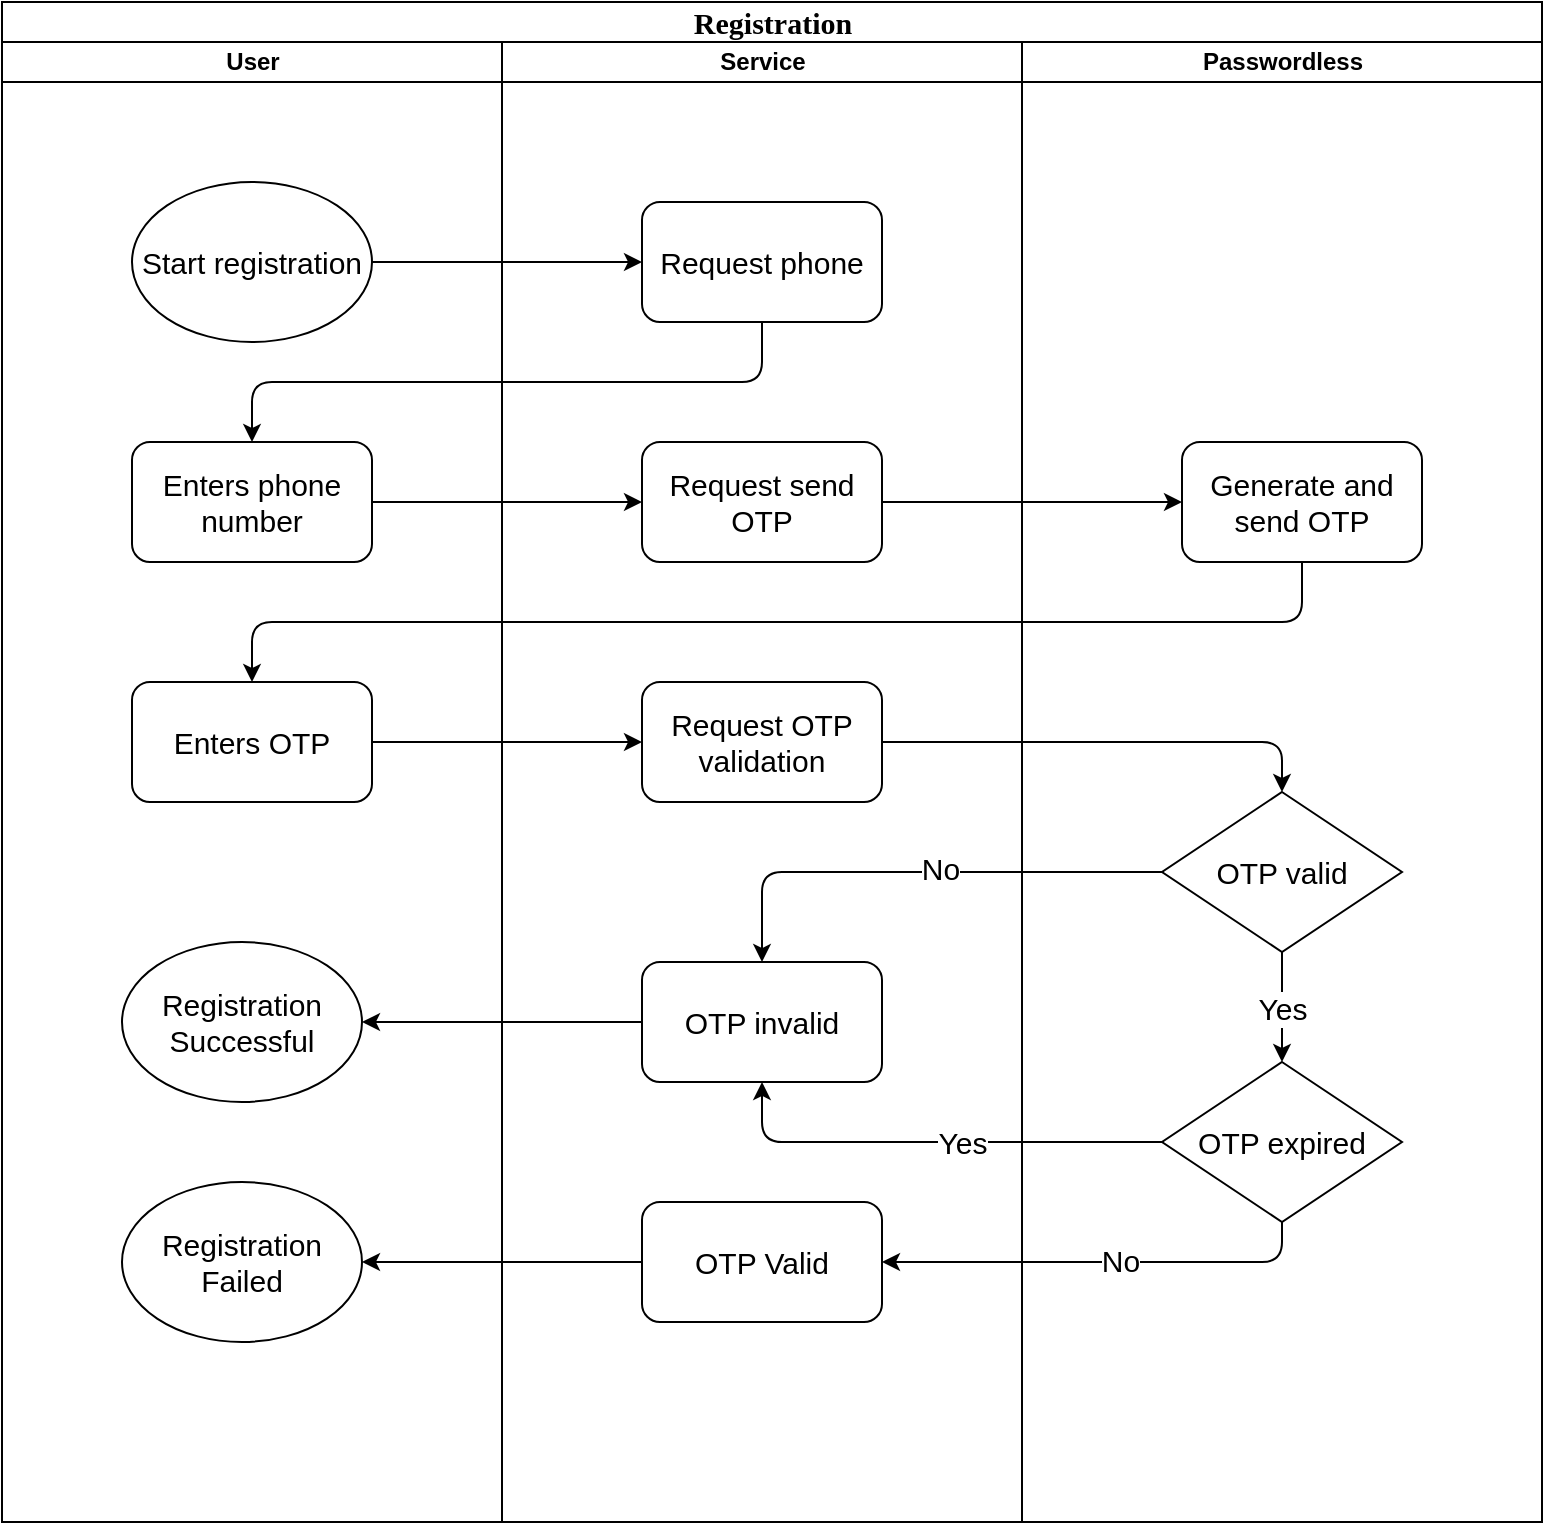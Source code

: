 <mxfile version="10.9.3"><diagram name="Page-1" id="74e2e168-ea6b-b213-b513-2b3c1d86103e"><mxGraphModel dx="1426" dy="722" grid="1" gridSize="10" guides="1" tooltips="1" connect="1" arrows="1" fold="1" page="1" pageScale="1" pageWidth="1100" pageHeight="850" background="#ffffff" math="0" shadow="0"><root><mxCell id="0"/><mxCell id="1" parent="0"/><mxCell id="77e6c97f196da883-1" value="Registration" style="swimlane;html=1;childLayout=stackLayout;startSize=20;rounded=0;shadow=0;labelBackgroundColor=none;strokeColor=#000000;strokeWidth=1;fillColor=#ffffff;fontFamily=Verdana;fontSize=15;fontColor=#000000;align=center;" parent="1" vertex="1"><mxGeometry x="80" y="30" width="770" height="760" as="geometry"/></mxCell><mxCell id="77e6c97f196da883-2" value="User" style="swimlane;html=1;startSize=20;" parent="77e6c97f196da883-1" vertex="1"><mxGeometry y="20" width="250" height="740" as="geometry"/></mxCell><mxCell id="cBrOCSwOHWIjhw5bIsix-4" value="Enters phone number" style="rounded=1;whiteSpace=wrap;html=1;fontSize=15;" vertex="1" parent="77e6c97f196da883-2"><mxGeometry x="65" y="200" width="120" height="60" as="geometry"/></mxCell><mxCell id="cBrOCSwOHWIjhw5bIsix-13" value="Enters OTP" style="rounded=1;whiteSpace=wrap;html=1;fontSize=15;" vertex="1" parent="77e6c97f196da883-2"><mxGeometry x="65" y="320" width="120" height="60" as="geometry"/></mxCell><mxCell id="cBrOCSwOHWIjhw5bIsix-34" value="" style="edgeStyle=segmentEdgeStyle;endArrow=classic;html=1;fontSize=15;exitX=0;exitY=0.5;exitDx=0;exitDy=0;" edge="1" parent="77e6c97f196da883-2" source="cBrOCSwOHWIjhw5bIsix-25"><mxGeometry width="50" height="50" relative="1" as="geometry"><mxPoint x="100" y="650" as="sourcePoint"/><mxPoint x="180" y="490" as="targetPoint"/></mxGeometry></mxCell><mxCell id="cBrOCSwOHWIjhw5bIsix-44" value="Start registration" style="ellipse;whiteSpace=wrap;html=1;fontSize=15;" vertex="1" parent="77e6c97f196da883-2"><mxGeometry x="65" y="70" width="120" height="80" as="geometry"/></mxCell><mxCell id="cBrOCSwOHWIjhw5bIsix-45" value="Registration Successful" style="ellipse;whiteSpace=wrap;html=1;fontSize=15;" vertex="1" parent="77e6c97f196da883-2"><mxGeometry x="60" y="450" width="120" height="80" as="geometry"/></mxCell><mxCell id="cBrOCSwOHWIjhw5bIsix-46" value="Registration Failed" style="ellipse;whiteSpace=wrap;html=1;fontSize=15;" vertex="1" parent="77e6c97f196da883-2"><mxGeometry x="60" y="570" width="120" height="80" as="geometry"/></mxCell><mxCell id="77e6c97f196da883-3" value="Service" style="swimlane;html=1;startSize=20;" parent="77e6c97f196da883-1" vertex="1"><mxGeometry x="250" y="20" width="260" height="740" as="geometry"/></mxCell><mxCell id="cBrOCSwOHWIjhw5bIsix-2" value="Request phone" style="rounded=1;whiteSpace=wrap;html=1;fontSize=15;" vertex="1" parent="77e6c97f196da883-3"><mxGeometry x="70" y="80" width="120" height="60" as="geometry"/></mxCell><mxCell id="cBrOCSwOHWIjhw5bIsix-6" value="Request send OTP" style="rounded=1;whiteSpace=wrap;html=1;fontSize=15;" vertex="1" parent="77e6c97f196da883-3"><mxGeometry x="70" y="200" width="120" height="60" as="geometry"/></mxCell><mxCell id="cBrOCSwOHWIjhw5bIsix-16" value="Request OTP validation" style="rounded=1;whiteSpace=wrap;html=1;fontSize=15;" vertex="1" parent="77e6c97f196da883-3"><mxGeometry x="70" y="320" width="120" height="60" as="geometry"/></mxCell><mxCell id="cBrOCSwOHWIjhw5bIsix-25" value="OTP invalid" style="rounded=1;whiteSpace=wrap;html=1;fontSize=15;" vertex="1" parent="77e6c97f196da883-3"><mxGeometry x="70" y="460" width="120" height="60" as="geometry"/></mxCell><mxCell id="cBrOCSwOHWIjhw5bIsix-32" value="OTP Valid" style="rounded=1;whiteSpace=wrap;html=1;fontSize=15;" vertex="1" parent="77e6c97f196da883-3"><mxGeometry x="70" y="580" width="120" height="60" as="geometry"/></mxCell><mxCell id="cBrOCSwOHWIjhw5bIsix-3" value="" style="edgeStyle=elbowEdgeStyle;elbow=horizontal;endArrow=classic;html=1;fontSize=15;exitX=1;exitY=0.5;exitDx=0;exitDy=0;entryX=0;entryY=0.5;entryDx=0;entryDy=0;" edge="1" parent="77e6c97f196da883-1" target="cBrOCSwOHWIjhw5bIsix-2"><mxGeometry width="50" height="50" relative="1" as="geometry"><mxPoint x="185" y="130" as="sourcePoint"/><mxPoint x="230" y="280" as="targetPoint"/></mxGeometry></mxCell><mxCell id="cBrOCSwOHWIjhw5bIsix-7" value="" style="edgeStyle=elbowEdgeStyle;elbow=vertical;endArrow=classic;html=1;fontSize=15;exitX=0.5;exitY=1;exitDx=0;exitDy=0;entryX=0.5;entryY=0;entryDx=0;entryDy=0;" edge="1" parent="77e6c97f196da883-1" source="cBrOCSwOHWIjhw5bIsix-2" target="cBrOCSwOHWIjhw5bIsix-4"><mxGeometry width="50" height="50" relative="1" as="geometry"><mxPoint x="340" y="240" as="sourcePoint"/><mxPoint x="390" y="190" as="targetPoint"/></mxGeometry></mxCell><mxCell id="cBrOCSwOHWIjhw5bIsix-8" value="" style="edgeStyle=segmentEdgeStyle;endArrow=classic;html=1;fontSize=15;exitX=1;exitY=0.5;exitDx=0;exitDy=0;entryX=0;entryY=0.5;entryDx=0;entryDy=0;" edge="1" parent="77e6c97f196da883-1" source="cBrOCSwOHWIjhw5bIsix-4" target="cBrOCSwOHWIjhw5bIsix-6"><mxGeometry width="50" height="50" relative="1" as="geometry"><mxPoint x="210" y="390" as="sourcePoint"/><mxPoint x="260" y="340" as="targetPoint"/></mxGeometry></mxCell><mxCell id="cBrOCSwOHWIjhw5bIsix-10" value="" style="edgeStyle=segmentEdgeStyle;endArrow=classic;html=1;fontSize=15;exitX=1;exitY=0.5;exitDx=0;exitDy=0;entryX=0;entryY=0.5;entryDx=0;entryDy=0;" edge="1" parent="77e6c97f196da883-1" source="cBrOCSwOHWIjhw5bIsix-6" target="cBrOCSwOHWIjhw5bIsix-9"><mxGeometry width="50" height="50" relative="1" as="geometry"><mxPoint x="450" y="380" as="sourcePoint"/><mxPoint x="500" y="330" as="targetPoint"/></mxGeometry></mxCell><mxCell id="cBrOCSwOHWIjhw5bIsix-15" value="" style="edgeStyle=elbowEdgeStyle;elbow=vertical;endArrow=classic;html=1;fontSize=15;exitX=0.5;exitY=1;exitDx=0;exitDy=0;entryX=0.5;entryY=0;entryDx=0;entryDy=0;" edge="1" parent="77e6c97f196da883-1" source="cBrOCSwOHWIjhw5bIsix-9" target="cBrOCSwOHWIjhw5bIsix-13"><mxGeometry width="50" height="50" relative="1" as="geometry"><mxPoint x="400" y="410" as="sourcePoint"/><mxPoint x="450" y="360" as="targetPoint"/></mxGeometry></mxCell><mxCell id="cBrOCSwOHWIjhw5bIsix-17" value="" style="edgeStyle=segmentEdgeStyle;endArrow=classic;html=1;fontSize=15;exitX=1;exitY=0.5;exitDx=0;exitDy=0;entryX=0;entryY=0.5;entryDx=0;entryDy=0;" edge="1" parent="77e6c97f196da883-1" source="cBrOCSwOHWIjhw5bIsix-13" target="cBrOCSwOHWIjhw5bIsix-16"><mxGeometry width="50" height="50" relative="1" as="geometry"><mxPoint x="130" y="550" as="sourcePoint"/><mxPoint x="180" y="500" as="targetPoint"/></mxGeometry></mxCell><mxCell id="cBrOCSwOHWIjhw5bIsix-24" value="" style="edgeStyle=segmentEdgeStyle;endArrow=classic;html=1;fontSize=15;exitX=1;exitY=0.5;exitDx=0;exitDy=0;entryX=0.5;entryY=0;entryDx=0;entryDy=0;" edge="1" parent="77e6c97f196da883-1" source="cBrOCSwOHWIjhw5bIsix-16" target="cBrOCSwOHWIjhw5bIsix-23"><mxGeometry width="50" height="50" relative="1" as="geometry"><mxPoint x="380" y="520" as="sourcePoint"/><mxPoint x="430" y="470" as="targetPoint"/></mxGeometry></mxCell><mxCell id="77e6c97f196da883-4" value="Passwordless" style="swimlane;html=1;startSize=20;" parent="77e6c97f196da883-1" vertex="1"><mxGeometry x="510" y="20" width="260" height="740" as="geometry"/></mxCell><mxCell id="cBrOCSwOHWIjhw5bIsix-9" value="Generate and send OTP" style="rounded=1;whiteSpace=wrap;html=1;fontSize=15;" vertex="1" parent="77e6c97f196da883-4"><mxGeometry x="80" y="200" width="120" height="60" as="geometry"/></mxCell><mxCell id="cBrOCSwOHWIjhw5bIsix-30" value="Yes" style="edgeStyle=orthogonalEdgeStyle;rounded=0;orthogonalLoop=1;jettySize=auto;html=1;fontSize=15;" edge="1" parent="77e6c97f196da883-4" source="cBrOCSwOHWIjhw5bIsix-23" target="cBrOCSwOHWIjhw5bIsix-29"><mxGeometry relative="1" as="geometry"/></mxCell><mxCell id="cBrOCSwOHWIjhw5bIsix-23" value="OTP valid" style="rhombus;whiteSpace=wrap;html=1;fontSize=15;" vertex="1" parent="77e6c97f196da883-4"><mxGeometry x="70" y="375" width="120" height="80" as="geometry"/></mxCell><mxCell id="cBrOCSwOHWIjhw5bIsix-29" value="OTP expired" style="rhombus;whiteSpace=wrap;html=1;fontSize=15;" vertex="1" parent="77e6c97f196da883-4"><mxGeometry x="70" y="510" width="120" height="80" as="geometry"/></mxCell><mxCell id="cBrOCSwOHWIjhw5bIsix-26" value="" style="edgeStyle=segmentEdgeStyle;endArrow=classic;html=1;fontSize=15;exitX=0;exitY=0.5;exitDx=0;exitDy=0;entryX=0.5;entryY=0;entryDx=0;entryDy=0;" edge="1" parent="77e6c97f196da883-1" source="cBrOCSwOHWIjhw5bIsix-23" target="cBrOCSwOHWIjhw5bIsix-25"><mxGeometry width="50" height="50" relative="1" as="geometry"><mxPoint x="490" y="570" as="sourcePoint"/><mxPoint x="380" y="420" as="targetPoint"/></mxGeometry></mxCell><mxCell id="cBrOCSwOHWIjhw5bIsix-28" value="No" style="text;html=1;resizable=0;points=[];align=center;verticalAlign=middle;labelBackgroundColor=#ffffff;fontSize=15;" vertex="1" connectable="0" parent="cBrOCSwOHWIjhw5bIsix-26"><mxGeometry x="-0.094" y="-2" relative="1" as="geometry"><mxPoint as="offset"/></mxGeometry></mxCell><mxCell id="cBrOCSwOHWIjhw5bIsix-35" value="" style="edgeStyle=elbowEdgeStyle;elbow=vertical;endArrow=classic;html=1;fontSize=15;exitX=0;exitY=0.5;exitDx=0;exitDy=0;entryX=0.5;entryY=1;entryDx=0;entryDy=0;" edge="1" parent="77e6c97f196da883-1" source="cBrOCSwOHWIjhw5bIsix-29" target="cBrOCSwOHWIjhw5bIsix-25"><mxGeometry width="50" height="50" relative="1" as="geometry"><mxPoint x="470" y="570" as="sourcePoint"/><mxPoint x="520" y="520" as="targetPoint"/><Array as="points"><mxPoint x="510" y="570"/></Array></mxGeometry></mxCell><mxCell id="cBrOCSwOHWIjhw5bIsix-36" value="Yes" style="text;html=1;resizable=0;points=[];align=center;verticalAlign=middle;labelBackgroundColor=#ffffff;fontSize=15;" vertex="1" connectable="0" parent="cBrOCSwOHWIjhw5bIsix-35"><mxGeometry x="-0.13" relative="1" as="geometry"><mxPoint as="offset"/></mxGeometry></mxCell><mxCell id="cBrOCSwOHWIjhw5bIsix-37" value="" style="edgeStyle=segmentEdgeStyle;endArrow=classic;html=1;fontSize=15;exitX=0.5;exitY=1;exitDx=0;exitDy=0;entryX=1;entryY=0.5;entryDx=0;entryDy=0;" edge="1" parent="77e6c97f196da883-1" source="cBrOCSwOHWIjhw5bIsix-29" target="cBrOCSwOHWIjhw5bIsix-32"><mxGeometry width="50" height="50" relative="1" as="geometry"><mxPoint x="430" y="730" as="sourcePoint"/><mxPoint x="480" y="680" as="targetPoint"/><Array as="points"><mxPoint x="640" y="630"/></Array></mxGeometry></mxCell><mxCell id="cBrOCSwOHWIjhw5bIsix-38" value="No" style="text;html=1;resizable=0;points=[];align=center;verticalAlign=middle;labelBackgroundColor=#ffffff;fontSize=15;" vertex="1" connectable="0" parent="cBrOCSwOHWIjhw5bIsix-37"><mxGeometry x="-0.082" y="-1" relative="1" as="geometry"><mxPoint as="offset"/></mxGeometry></mxCell><mxCell id="cBrOCSwOHWIjhw5bIsix-43" value="" style="edgeStyle=orthogonalEdgeStyle;rounded=0;orthogonalLoop=1;jettySize=auto;html=1;fontSize=15;entryX=1;entryY=0.5;entryDx=0;entryDy=0;" edge="1" parent="77e6c97f196da883-1" source="cBrOCSwOHWIjhw5bIsix-32" target="cBrOCSwOHWIjhw5bIsix-46"><mxGeometry relative="1" as="geometry"><mxPoint x="190" y="630" as="targetPoint"/></mxGeometry></mxCell></root></mxGraphModel></diagram></mxfile>